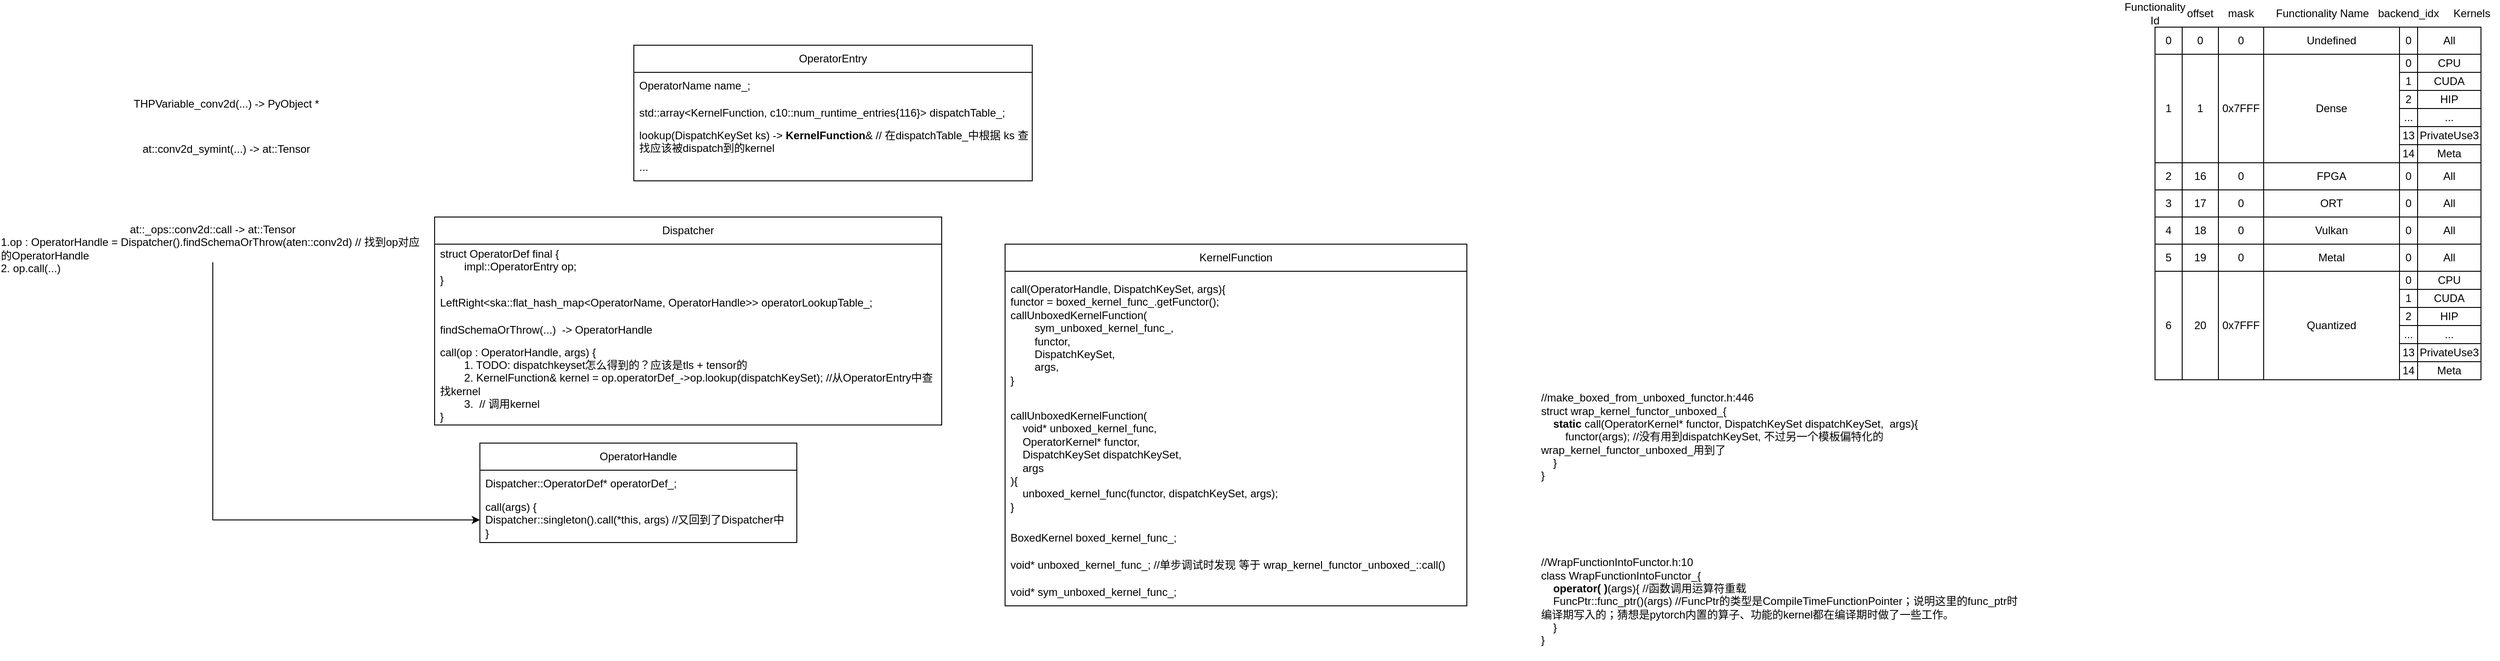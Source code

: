 <mxfile version="21.4.0" type="github">
  <diagram name="第 1 页" id="EEyN7_L1d9EwEOdHLBwh">
    <mxGraphModel dx="1733" dy="438" grid="1" gridSize="10" guides="1" tooltips="1" connect="1" arrows="1" fold="1" page="1" pageScale="1" pageWidth="827" pageHeight="1169" math="0" shadow="0">
      <root>
        <mxCell id="0" />
        <mxCell id="1" parent="0" />
        <mxCell id="1I8nCy4y-NXWld2Ml792-2" value="OperatorEntry" style="swimlane;fontStyle=0;childLayout=stackLayout;horizontal=1;startSize=30;horizontalStack=0;resizeParent=1;resizeParentMax=0;resizeLast=0;collapsible=1;marginBottom=0;whiteSpace=wrap;html=1;noLabel=0;arcSize=15;swimlaneHead=1;swimlaneFillColor=none;" vertex="1" parent="1">
          <mxGeometry x="350" y="170" width="440" height="150" as="geometry" />
        </mxCell>
        <mxCell id="1I8nCy4y-NXWld2Ml792-4" value="OperatorName name_;" style="text;strokeColor=none;fillColor=none;align=left;verticalAlign=middle;spacingLeft=4;spacingRight=4;overflow=hidden;points=[[0,0.5],[1,0.5]];portConstraint=eastwest;rotatable=0;whiteSpace=wrap;html=1;" vertex="1" parent="1I8nCy4y-NXWld2Ml792-2">
          <mxGeometry y="30" width="440" height="30" as="geometry" />
        </mxCell>
        <mxCell id="1I8nCy4y-NXWld2Ml792-3" value="std::array&amp;lt;KernelFunction, c10::num_runtime_entries{116}&amp;gt; dispatchTable_;&amp;nbsp;" style="text;strokeColor=none;fillColor=none;align=left;verticalAlign=middle;spacingLeft=4;spacingRight=4;overflow=hidden;points=[[0,0.5],[1,0.5]];portConstraint=eastwest;rotatable=0;whiteSpace=wrap;html=1;" vertex="1" parent="1I8nCy4y-NXWld2Ml792-2">
          <mxGeometry y="60" width="440" height="30" as="geometry" />
        </mxCell>
        <mxCell id="1I8nCy4y-NXWld2Ml792-5" value="lookup(DispatchKeySet ks) -&amp;gt;&amp;nbsp;&lt;b&gt;KernelFunction&lt;/b&gt;&amp;amp; // 在dispatchTable_中根据 ks 查找应该被dispatch到的kernel&amp;nbsp;" style="text;strokeColor=none;fillColor=none;align=left;verticalAlign=middle;spacingLeft=4;spacingRight=4;overflow=hidden;points=[[0,0.5],[1,0.5]];portConstraint=eastwest;rotatable=0;whiteSpace=wrap;html=1;" vertex="1" parent="1I8nCy4y-NXWld2Ml792-2">
          <mxGeometry y="90" width="440" height="30" as="geometry" />
        </mxCell>
        <mxCell id="1I8nCy4y-NXWld2Ml792-9" value="..." style="text;strokeColor=none;fillColor=none;align=left;verticalAlign=middle;spacingLeft=4;spacingRight=4;overflow=hidden;points=[[0,0.5],[1,0.5]];portConstraint=eastwest;rotatable=0;whiteSpace=wrap;html=1;" vertex="1" parent="1I8nCy4y-NXWld2Ml792-2">
          <mxGeometry y="120" width="440" height="30" as="geometry" />
        </mxCell>
        <mxCell id="1I8nCy4y-NXWld2Ml792-10" value="Dispatcher" style="swimlane;fontStyle=0;childLayout=stackLayout;horizontal=1;startSize=30;horizontalStack=0;resizeParent=1;resizeParentMax=0;resizeLast=0;collapsible=1;marginBottom=0;whiteSpace=wrap;html=1;noLabel=0;arcSize=15;swimlaneHead=1;swimlaneFillColor=none;" vertex="1" parent="1">
          <mxGeometry x="130" y="360" width="560" height="230" as="geometry" />
        </mxCell>
        <mxCell id="1I8nCy4y-NXWld2Ml792-11" value="struct OperatorDef final {&lt;br&gt;&#x9;&lt;span style=&quot;&quot;&gt;&lt;span style=&quot;white-space: pre;&quot;&gt;&#x9;&lt;/span&gt;impl::OperatorEntry op;&lt;/span&gt;&lt;br&gt;}&amp;nbsp;" style="text;strokeColor=none;fillColor=none;align=left;verticalAlign=middle;spacingLeft=4;spacingRight=4;overflow=hidden;points=[[0,0.5],[1,0.5]];portConstraint=eastwest;rotatable=0;whiteSpace=wrap;html=1;" vertex="1" parent="1I8nCy4y-NXWld2Ml792-10">
          <mxGeometry y="30" width="560" height="50" as="geometry" />
        </mxCell>
        <mxCell id="1I8nCy4y-NXWld2Ml792-13" value="LeftRight&amp;lt;ska::flat_hash_map&amp;lt;OperatorName, OperatorHandle&amp;gt;&amp;gt; operatorLookupTable_;&amp;nbsp;" style="text;strokeColor=none;fillColor=none;align=left;verticalAlign=middle;spacingLeft=4;spacingRight=4;overflow=hidden;points=[[0,0.5],[1,0.5]];portConstraint=eastwest;rotatable=0;whiteSpace=wrap;html=1;" vertex="1" parent="1I8nCy4y-NXWld2Ml792-10">
          <mxGeometry y="80" width="560" height="30" as="geometry" />
        </mxCell>
        <mxCell id="1I8nCy4y-NXWld2Ml792-14" value="findSchemaOrThrow(...)&amp;nbsp; -&amp;gt;&amp;nbsp;OperatorHandle" style="text;strokeColor=none;fillColor=none;align=left;verticalAlign=middle;spacingLeft=4;spacingRight=4;overflow=hidden;points=[[0,0.5],[1,0.5]];portConstraint=eastwest;rotatable=0;whiteSpace=wrap;html=1;" vertex="1" parent="1I8nCy4y-NXWld2Ml792-10">
          <mxGeometry y="110" width="560" height="30" as="geometry" />
        </mxCell>
        <mxCell id="1I8nCy4y-NXWld2Ml792-30" value="call(op : OperatorHandle, args) {&lt;br&gt;&lt;span style=&quot;white-space: pre;&quot;&gt;&#x9;&lt;/span&gt;1. TODO: dispatchkeyset怎么得到的？应该是tls + tensor的&lt;br&gt;&lt;span style=&quot;white-space: pre;&quot;&gt;&#x9;&lt;/span&gt;2. KernelFunction&amp;amp; kernel = op.operatorDef_-&amp;gt;op.lookup(dispatchKeySet); //从OperatorEntry中查找kernel&lt;br&gt;&lt;span style=&quot;white-space: pre;&quot;&gt;&#x9;&lt;/span&gt;3.&amp;nbsp; // 调用kernel&lt;br&gt;}" style="text;strokeColor=none;fillColor=none;align=left;verticalAlign=middle;spacingLeft=4;spacingRight=4;overflow=hidden;points=[[0,0.5],[1,0.5]];portConstraint=eastwest;rotatable=0;whiteSpace=wrap;html=1;" vertex="1" parent="1I8nCy4y-NXWld2Ml792-10">
          <mxGeometry y="140" width="560" height="90" as="geometry" />
        </mxCell>
        <mxCell id="1I8nCy4y-NXWld2Ml792-16" value="OperatorHandle" style="swimlane;fontStyle=0;childLayout=stackLayout;horizontal=1;startSize=30;horizontalStack=0;resizeParent=1;resizeParentMax=0;resizeLast=0;collapsible=1;marginBottom=0;whiteSpace=wrap;html=1;noLabel=0;arcSize=15;swimlaneHead=1;swimlaneFillColor=none;" vertex="1" parent="1">
          <mxGeometry x="180" y="610" width="350" height="110" as="geometry" />
        </mxCell>
        <mxCell id="1I8nCy4y-NXWld2Ml792-17" value="Dispatcher::OperatorDef* operatorDef_;" style="text;strokeColor=none;fillColor=none;align=left;verticalAlign=middle;spacingLeft=4;spacingRight=4;overflow=hidden;points=[[0,0.5],[1,0.5]];portConstraint=eastwest;rotatable=0;whiteSpace=wrap;html=1;" vertex="1" parent="1I8nCy4y-NXWld2Ml792-16">
          <mxGeometry y="30" width="350" height="30" as="geometry" />
        </mxCell>
        <mxCell id="1I8nCy4y-NXWld2Ml792-33" value="call(args) {&lt;br&gt;Dispatcher::singleton().call(*this, args) //又回到了Dispatcher中&lt;br&gt;}" style="text;strokeColor=none;fillColor=none;align=left;verticalAlign=middle;spacingLeft=4;spacingRight=4;overflow=hidden;points=[[0,0.5],[1,0.5]];portConstraint=eastwest;rotatable=0;whiteSpace=wrap;html=1;" vertex="1" parent="1I8nCy4y-NXWld2Ml792-16">
          <mxGeometry y="60" width="350" height="50" as="geometry" />
        </mxCell>
        <mxCell id="1I8nCy4y-NXWld2Ml792-26" value="THPVariable_conv2d(...) -&amp;gt; PyObject *" style="text;html=1;strokeColor=none;fillColor=none;align=center;verticalAlign=middle;whiteSpace=wrap;rounded=0;" vertex="1" parent="1">
          <mxGeometry x="-220" y="220" width="240" height="30" as="geometry" />
        </mxCell>
        <mxCell id="1I8nCy4y-NXWld2Ml792-27" value="at::conv2d_symint(...) -&amp;gt; at::Tensor" style="text;html=1;strokeColor=none;fillColor=none;align=center;verticalAlign=middle;whiteSpace=wrap;rounded=0;" vertex="1" parent="1">
          <mxGeometry x="-220" y="270" width="240" height="30" as="geometry" />
        </mxCell>
        <mxCell id="1I8nCy4y-NXWld2Ml792-34" style="edgeStyle=orthogonalEdgeStyle;rounded=0;orthogonalLoop=1;jettySize=auto;html=1;" edge="1" parent="1" source="1I8nCy4y-NXWld2Ml792-29" target="1I8nCy4y-NXWld2Ml792-33">
          <mxGeometry relative="1" as="geometry" />
        </mxCell>
        <mxCell id="1I8nCy4y-NXWld2Ml792-29" value="at::_ops::conv2d::call -&amp;gt; at::Tensor&lt;br&gt;&lt;div style=&quot;text-align: left;&quot;&gt;&lt;span style=&quot;background-color: initial;&quot;&gt;1.op : OperatorHandle = Dispatcher().&lt;/span&gt;findSchemaOrThrow(aten::conv2d) // 找到op对应的OperatorHandle&lt;/div&gt;&lt;div style=&quot;text-align: left;&quot;&gt;2. op.call(...)&amp;nbsp;&lt;/div&gt;" style="text;html=1;strokeColor=none;fillColor=none;align=center;verticalAlign=middle;whiteSpace=wrap;rounded=0;" vertex="1" parent="1">
          <mxGeometry x="-350" y="380" width="470" height="30" as="geometry" />
        </mxCell>
        <mxCell id="1I8nCy4y-NXWld2Ml792-35" value="KernelFunction" style="swimlane;fontStyle=0;childLayout=stackLayout;horizontal=1;startSize=30;horizontalStack=0;resizeParent=1;resizeParentMax=0;resizeLast=0;collapsible=1;marginBottom=0;whiteSpace=wrap;html=1;" vertex="1" parent="1">
          <mxGeometry x="760" y="390" width="510" height="400" as="geometry" />
        </mxCell>
        <mxCell id="1I8nCy4y-NXWld2Ml792-36" value="call(OperatorHandle, DispatchKeySet, args){&lt;br&gt;functor = boxed_kernel_func_.getFunctor();&lt;br&gt;callUnboxedKernelFunction(&lt;span style=&quot;white-space: pre;&quot;&gt;&lt;br&gt;&lt;/span&gt;&lt;span style=&quot;white-space: pre;&quot;&gt;&#x9;&lt;/span&gt;sym_unboxed_kernel_func_,&lt;br&gt;&lt;span style=&quot;background-color: initial;&quot;&gt;&lt;span style=&quot;white-space: pre;&quot;&gt;&#x9;&lt;/span&gt;functor,&lt;br&gt;&lt;span style=&quot;white-space: pre;&quot;&gt;&#x9;&lt;/span&gt;DispatchKeySet,&lt;br&gt;&lt;span style=&quot;white-space: pre;&quot;&gt;&#x9;&lt;/span&gt;args,&lt;br&gt;}&lt;br&gt;&lt;/span&gt;" style="text;strokeColor=none;fillColor=none;align=left;verticalAlign=middle;spacingLeft=4;spacingRight=4;overflow=hidden;points=[[0,0.5],[1,0.5]];portConstraint=eastwest;rotatable=0;whiteSpace=wrap;html=1;" vertex="1" parent="1I8nCy4y-NXWld2Ml792-35">
          <mxGeometry y="30" width="510" height="140" as="geometry" />
        </mxCell>
        <mxCell id="1I8nCy4y-NXWld2Ml792-41" value="callUnboxedKernelFunction(&lt;br&gt;&lt;span style=&quot;&quot;&gt;&lt;span style=&quot;&quot;&gt;&amp;nbsp;&amp;nbsp;&amp;nbsp;&amp;nbsp;&lt;/span&gt;&lt;/span&gt;void* unboxed_kernel_func,&lt;br&gt;&lt;span style=&quot;&quot;&gt;&lt;span style=&quot;&quot;&gt;&amp;nbsp;&amp;nbsp;&amp;nbsp;&amp;nbsp;&lt;/span&gt;&lt;/span&gt;OperatorKernel* functor,&lt;br&gt;&lt;span style=&quot;&quot;&gt;&lt;span style=&quot;&quot;&gt;&amp;nbsp;&amp;nbsp;&amp;nbsp;&amp;nbsp;&lt;/span&gt;&lt;/span&gt;DispatchKeySet dispatchKeySet,&lt;br&gt;&lt;span style=&quot;&quot;&gt;&lt;span style=&quot;&quot;&gt;&amp;nbsp;&amp;nbsp;&amp;nbsp;&amp;nbsp;&lt;/span&gt;&lt;/span&gt;args&lt;br&gt;){&lt;br&gt;&lt;span style=&quot;&quot;&gt;&lt;span style=&quot;&quot;&gt;&amp;nbsp;&amp;nbsp;&amp;nbsp;&amp;nbsp;&lt;/span&gt;&lt;/span&gt;unboxed_kernel_func(functor, dispatchKeySet, args);&lt;br&gt;}" style="text;strokeColor=none;fillColor=none;align=left;verticalAlign=middle;spacingLeft=4;spacingRight=4;overflow=hidden;points=[[0,0.5],[1,0.5]];portConstraint=eastwest;rotatable=0;whiteSpace=wrap;html=1;" vertex="1" parent="1I8nCy4y-NXWld2Ml792-35">
          <mxGeometry y="170" width="510" height="140" as="geometry" />
        </mxCell>
        <mxCell id="1I8nCy4y-NXWld2Ml792-39" value="BoxedKernel boxed_kernel_func_;" style="text;strokeColor=none;fillColor=none;align=left;verticalAlign=middle;spacingLeft=4;spacingRight=4;overflow=hidden;points=[[0,0.5],[1,0.5]];portConstraint=eastwest;rotatable=0;whiteSpace=wrap;html=1;" vertex="1" parent="1I8nCy4y-NXWld2Ml792-35">
          <mxGeometry y="310" width="510" height="30" as="geometry" />
        </mxCell>
        <mxCell id="1I8nCy4y-NXWld2Ml792-37" value="void* unboxed_kernel_func_; //单步调试时发现 等于&amp;nbsp;wrap_kernel_functor_unboxed_::call()" style="text;strokeColor=none;fillColor=none;align=left;verticalAlign=middle;spacingLeft=4;spacingRight=4;overflow=hidden;points=[[0,0.5],[1,0.5]];portConstraint=eastwest;rotatable=0;whiteSpace=wrap;html=1;" vertex="1" parent="1I8nCy4y-NXWld2Ml792-35">
          <mxGeometry y="340" width="510" height="30" as="geometry" />
        </mxCell>
        <mxCell id="1I8nCy4y-NXWld2Ml792-38" value="void* sym_unboxed_kernel_func_;" style="text;strokeColor=none;fillColor=none;align=left;verticalAlign=middle;spacingLeft=4;spacingRight=4;overflow=hidden;points=[[0,0.5],[1,0.5]];portConstraint=eastwest;rotatable=0;whiteSpace=wrap;html=1;" vertex="1" parent="1I8nCy4y-NXWld2Ml792-35">
          <mxGeometry y="370" width="510" height="30" as="geometry" />
        </mxCell>
        <mxCell id="1I8nCy4y-NXWld2Ml792-42" value="//make_boxed_from_unboxed_functor.h:446&lt;br&gt;struct wrap_kernel_functor_unboxed_{&lt;br&gt;&lt;div style=&quot;&quot;&gt;&lt;b&gt;&lt;span style=&quot;&quot;&gt;&lt;span style=&quot;white-space: pre;&quot;&gt;&amp;nbsp;&amp;nbsp;&amp;nbsp;&amp;nbsp;&lt;/span&gt;&lt;/span&gt;static&lt;/b&gt; call(OperatorKernel* functor, DispatchKeySet dispatchKeySet,&amp;nbsp; args){&lt;/div&gt;&lt;div style=&quot;&quot;&gt;&lt;span style=&quot;&quot;&gt;&lt;span style=&quot;white-space: pre;&quot;&gt;&amp;nbsp;&amp;nbsp;&amp;nbsp;&amp;nbsp;&lt;/span&gt;&lt;/span&gt;&lt;span style=&quot;&quot;&gt;&lt;span style=&quot;white-space: pre;&quot;&gt;&amp;nbsp;&amp;nbsp;&amp;nbsp;&amp;nbsp;&lt;/span&gt;&lt;/span&gt;functor(args); //没有用到dispatchKeySet, 不过另一个模板偏特化的&lt;/div&gt;wrap_kernel_functor_unboxed_用到了&lt;div style=&quot;&quot;&gt;&lt;span style=&quot;&quot;&gt;&lt;span style=&quot;white-space: pre;&quot;&gt;&amp;nbsp;&amp;nbsp;&amp;nbsp;&amp;nbsp;&lt;/span&gt;&lt;/span&gt;}&lt;br&gt;&lt;/div&gt;}" style="text;html=1;strokeColor=none;fillColor=none;align=left;verticalAlign=middle;whiteSpace=wrap;rounded=0;" vertex="1" parent="1">
          <mxGeometry x="1350" y="530" width="530" height="145" as="geometry" />
        </mxCell>
        <mxCell id="1I8nCy4y-NXWld2Ml792-44" value="//WrapFunctionIntoFunctor.h:10&lt;br&gt;class WrapFunctionIntoFunctor_{&lt;br&gt;&lt;b&gt;&lt;span style=&quot;&quot;&gt;&lt;span style=&quot;&quot;&gt;&amp;nbsp;&amp;nbsp;&amp;nbsp;&amp;nbsp;&lt;/span&gt;&lt;/span&gt;operator( )&lt;/b&gt;(args){ //函数调用运算符重载&lt;br&gt;&lt;span style=&quot;background-color: initial;&quot;&gt;&lt;span style=&quot;&quot;&gt;&lt;span style=&quot;white-space: pre;&quot;&gt;&amp;nbsp;&amp;nbsp;&amp;nbsp;&amp;nbsp;&lt;/span&gt;&lt;/span&gt;FuncPtr::func_ptr()(args) //FuncPtr的类型是CompileTimeFunctionPointer；说明这里的func_ptr时编译期写入的；猜想是pytorch内置的算子、功能的kernel都在编译期时做了一些工作。&lt;br&gt;&lt;/span&gt;&lt;div style=&quot;&quot;&gt;&lt;span style=&quot;&quot;&gt;&lt;span style=&quot;&quot;&gt;&amp;nbsp;&amp;nbsp;&amp;nbsp;&lt;span style=&quot;&quot;&gt;&lt;span style=&quot;&quot;&gt;&amp;nbsp;&lt;/span&gt;&lt;/span&gt;&lt;/span&gt;&lt;/span&gt;}&lt;br&gt;&lt;/div&gt;}" style="text;html=1;strokeColor=none;fillColor=none;align=left;verticalAlign=middle;whiteSpace=wrap;rounded=0;" vertex="1" parent="1">
          <mxGeometry x="1350" y="720" width="530" height="130" as="geometry" />
        </mxCell>
        <mxCell id="1I8nCy4y-NXWld2Ml792-234" value="0" style="rounded=0;whiteSpace=wrap;html=1;" vertex="1" parent="1">
          <mxGeometry x="2030" y="150" width="30" height="30" as="geometry" />
        </mxCell>
        <mxCell id="1I8nCy4y-NXWld2Ml792-235" value="Undefined" style="rounded=0;whiteSpace=wrap;html=1;" vertex="1" parent="1">
          <mxGeometry x="2150" y="150" width="150" height="30" as="geometry" />
        </mxCell>
        <mxCell id="1I8nCy4y-NXWld2Ml792-236" value="0" style="rounded=0;whiteSpace=wrap;html=1;" vertex="1" parent="1">
          <mxGeometry x="2060" y="150" width="40" height="30" as="geometry" />
        </mxCell>
        <mxCell id="1I8nCy4y-NXWld2Ml792-237" value="0" style="rounded=0;whiteSpace=wrap;html=1;" vertex="1" parent="1">
          <mxGeometry x="2100" y="150" width="50" height="30" as="geometry" />
        </mxCell>
        <mxCell id="1I8nCy4y-NXWld2Ml792-264" value="All" style="rounded=0;whiteSpace=wrap;html=1;" vertex="1" parent="1">
          <mxGeometry x="2320" y="150" width="70" height="30" as="geometry" />
        </mxCell>
        <mxCell id="1I8nCy4y-NXWld2Ml792-266" value="Functionality Id" style="text;html=1;strokeColor=none;fillColor=none;align=center;verticalAlign=middle;whiteSpace=wrap;rounded=0;" vertex="1" parent="1">
          <mxGeometry x="2000" y="120" width="60" height="30" as="geometry" />
        </mxCell>
        <mxCell id="1I8nCy4y-NXWld2Ml792-267" value="offset" style="text;html=1;strokeColor=none;fillColor=none;align=center;verticalAlign=middle;whiteSpace=wrap;rounded=0;" vertex="1" parent="1">
          <mxGeometry x="2050" y="120" width="60" height="30" as="geometry" />
        </mxCell>
        <mxCell id="1I8nCy4y-NXWld2Ml792-268" value="mask" style="text;html=1;strokeColor=none;fillColor=none;align=center;verticalAlign=middle;whiteSpace=wrap;rounded=0;" vertex="1" parent="1">
          <mxGeometry x="2095" y="120" width="60" height="30" as="geometry" />
        </mxCell>
        <mxCell id="1I8nCy4y-NXWld2Ml792-269" value="Functionality Name" style="text;html=1;strokeColor=none;fillColor=none;align=center;verticalAlign=middle;whiteSpace=wrap;rounded=0;" vertex="1" parent="1">
          <mxGeometry x="2160" y="120" width="110" height="30" as="geometry" />
        </mxCell>
        <mxCell id="1I8nCy4y-NXWld2Ml792-270" value="Kernels" style="text;html=1;strokeColor=none;fillColor=none;align=center;verticalAlign=middle;whiteSpace=wrap;rounded=0;" vertex="1" parent="1">
          <mxGeometry x="2350" y="120" width="60" height="30" as="geometry" />
        </mxCell>
        <mxCell id="1I8nCy4y-NXWld2Ml792-271" value="2" style="rounded=0;whiteSpace=wrap;html=1;" vertex="1" parent="1">
          <mxGeometry x="2030" y="300" width="30" height="30" as="geometry" />
        </mxCell>
        <mxCell id="1I8nCy4y-NXWld2Ml792-272" value="FPGA" style="rounded=0;whiteSpace=wrap;html=1;" vertex="1" parent="1">
          <mxGeometry x="2150" y="300" width="150" height="30" as="geometry" />
        </mxCell>
        <mxCell id="1I8nCy4y-NXWld2Ml792-273" value="16" style="rounded=0;whiteSpace=wrap;html=1;" vertex="1" parent="1">
          <mxGeometry x="2060" y="300" width="40" height="30" as="geometry" />
        </mxCell>
        <mxCell id="1I8nCy4y-NXWld2Ml792-274" value="0" style="rounded=0;whiteSpace=wrap;html=1;" vertex="1" parent="1">
          <mxGeometry x="2100" y="300" width="50" height="30" as="geometry" />
        </mxCell>
        <mxCell id="1I8nCy4y-NXWld2Ml792-278" value="3" style="rounded=0;whiteSpace=wrap;html=1;" vertex="1" parent="1">
          <mxGeometry x="2030" y="330" width="30" height="30" as="geometry" />
        </mxCell>
        <mxCell id="1I8nCy4y-NXWld2Ml792-279" value="ORT" style="rounded=0;whiteSpace=wrap;html=1;" vertex="1" parent="1">
          <mxGeometry x="2150" y="330" width="150" height="30" as="geometry" />
        </mxCell>
        <mxCell id="1I8nCy4y-NXWld2Ml792-280" value="17" style="rounded=0;whiteSpace=wrap;html=1;" vertex="1" parent="1">
          <mxGeometry x="2060" y="330" width="40" height="30" as="geometry" />
        </mxCell>
        <mxCell id="1I8nCy4y-NXWld2Ml792-281" value="0" style="rounded=0;whiteSpace=wrap;html=1;" vertex="1" parent="1">
          <mxGeometry x="2100" y="330" width="50" height="30" as="geometry" />
        </mxCell>
        <mxCell id="1I8nCy4y-NXWld2Ml792-283" value="0" style="rounded=0;whiteSpace=wrap;html=1;" vertex="1" parent="1">
          <mxGeometry x="2300" y="150" width="20" height="30" as="geometry" />
        </mxCell>
        <mxCell id="1I8nCy4y-NXWld2Ml792-284" value="backend_idx" style="text;html=1;strokeColor=none;fillColor=none;align=center;verticalAlign=middle;whiteSpace=wrap;rounded=0;" vertex="1" parent="1">
          <mxGeometry x="2280" y="120" width="60" height="30" as="geometry" />
        </mxCell>
        <mxCell id="1I8nCy4y-NXWld2Ml792-285" value="All" style="rounded=0;whiteSpace=wrap;html=1;" vertex="1" parent="1">
          <mxGeometry x="2320" y="300" width="70" height="30" as="geometry" />
        </mxCell>
        <mxCell id="1I8nCy4y-NXWld2Ml792-286" value="0" style="rounded=0;whiteSpace=wrap;html=1;" vertex="1" parent="1">
          <mxGeometry x="2300" y="300" width="20" height="30" as="geometry" />
        </mxCell>
        <mxCell id="1I8nCy4y-NXWld2Ml792-287" value="All" style="rounded=0;whiteSpace=wrap;html=1;" vertex="1" parent="1">
          <mxGeometry x="2320" y="330" width="70" height="30" as="geometry" />
        </mxCell>
        <mxCell id="1I8nCy4y-NXWld2Ml792-288" value="0" style="rounded=0;whiteSpace=wrap;html=1;" vertex="1" parent="1">
          <mxGeometry x="2300" y="330" width="20" height="30" as="geometry" />
        </mxCell>
        <mxCell id="1I8nCy4y-NXWld2Ml792-289" value="4" style="rounded=0;whiteSpace=wrap;html=1;" vertex="1" parent="1">
          <mxGeometry x="2030" y="360" width="30" height="30" as="geometry" />
        </mxCell>
        <mxCell id="1I8nCy4y-NXWld2Ml792-290" value="Vulkan" style="rounded=0;whiteSpace=wrap;html=1;" vertex="1" parent="1">
          <mxGeometry x="2150" y="360" width="150" height="30" as="geometry" />
        </mxCell>
        <mxCell id="1I8nCy4y-NXWld2Ml792-291" value="18" style="rounded=0;whiteSpace=wrap;html=1;" vertex="1" parent="1">
          <mxGeometry x="2060" y="360" width="40" height="30" as="geometry" />
        </mxCell>
        <mxCell id="1I8nCy4y-NXWld2Ml792-292" value="0" style="rounded=0;whiteSpace=wrap;html=1;" vertex="1" parent="1">
          <mxGeometry x="2100" y="360" width="50" height="30" as="geometry" />
        </mxCell>
        <mxCell id="1I8nCy4y-NXWld2Ml792-293" value="All" style="rounded=0;whiteSpace=wrap;html=1;" vertex="1" parent="1">
          <mxGeometry x="2320" y="360" width="70" height="30" as="geometry" />
        </mxCell>
        <mxCell id="1I8nCy4y-NXWld2Ml792-294" value="0" style="rounded=0;whiteSpace=wrap;html=1;" vertex="1" parent="1">
          <mxGeometry x="2300" y="360" width="20" height="30" as="geometry" />
        </mxCell>
        <mxCell id="1I8nCy4y-NXWld2Ml792-295" value="5" style="rounded=0;whiteSpace=wrap;html=1;" vertex="1" parent="1">
          <mxGeometry x="2030" y="390" width="30" height="30" as="geometry" />
        </mxCell>
        <mxCell id="1I8nCy4y-NXWld2Ml792-296" value="Metal" style="rounded=0;whiteSpace=wrap;html=1;" vertex="1" parent="1">
          <mxGeometry x="2150" y="390" width="150" height="30" as="geometry" />
        </mxCell>
        <mxCell id="1I8nCy4y-NXWld2Ml792-297" value="19" style="rounded=0;whiteSpace=wrap;html=1;" vertex="1" parent="1">
          <mxGeometry x="2060" y="390" width="40" height="30" as="geometry" />
        </mxCell>
        <mxCell id="1I8nCy4y-NXWld2Ml792-298" value="0" style="rounded=0;whiteSpace=wrap;html=1;" vertex="1" parent="1">
          <mxGeometry x="2100" y="390" width="50" height="30" as="geometry" />
        </mxCell>
        <mxCell id="1I8nCy4y-NXWld2Ml792-299" value="All" style="rounded=0;whiteSpace=wrap;html=1;" vertex="1" parent="1">
          <mxGeometry x="2320" y="390" width="70" height="30" as="geometry" />
        </mxCell>
        <mxCell id="1I8nCy4y-NXWld2Ml792-300" value="0" style="rounded=0;whiteSpace=wrap;html=1;" vertex="1" parent="1">
          <mxGeometry x="2300" y="390" width="20" height="30" as="geometry" />
        </mxCell>
        <mxCell id="1I8nCy4y-NXWld2Ml792-307" value="" style="group" vertex="1" connectable="0" parent="1">
          <mxGeometry x="2030" y="180" width="360" height="120" as="geometry" />
        </mxCell>
        <mxCell id="1I8nCy4y-NXWld2Ml792-238" value="1" style="rounded=0;whiteSpace=wrap;html=1;" vertex="1" parent="1I8nCy4y-NXWld2Ml792-307">
          <mxGeometry width="30" height="120" as="geometry" />
        </mxCell>
        <mxCell id="1I8nCy4y-NXWld2Ml792-239" value="Dense" style="rounded=0;whiteSpace=wrap;html=1;" vertex="1" parent="1I8nCy4y-NXWld2Ml792-307">
          <mxGeometry x="120" width="150" height="120" as="geometry" />
        </mxCell>
        <mxCell id="1I8nCy4y-NXWld2Ml792-240" value="1" style="rounded=0;whiteSpace=wrap;html=1;" vertex="1" parent="1I8nCy4y-NXWld2Ml792-307">
          <mxGeometry x="30" width="40" height="120" as="geometry" />
        </mxCell>
        <mxCell id="1I8nCy4y-NXWld2Ml792-241" value="0x7FFF" style="rounded=0;whiteSpace=wrap;html=1;" vertex="1" parent="1I8nCy4y-NXWld2Ml792-307">
          <mxGeometry x="70" width="50" height="120" as="geometry" />
        </mxCell>
        <mxCell id="1I8nCy4y-NXWld2Ml792-243" value="0" style="rounded=0;whiteSpace=wrap;html=1;" vertex="1" parent="1I8nCy4y-NXWld2Ml792-307">
          <mxGeometry x="270" width="20" height="20" as="geometry" />
        </mxCell>
        <mxCell id="1I8nCy4y-NXWld2Ml792-244" value="CPU" style="rounded=0;whiteSpace=wrap;html=1;" vertex="1" parent="1I8nCy4y-NXWld2Ml792-307">
          <mxGeometry x="290" width="70" height="20" as="geometry" />
        </mxCell>
        <mxCell id="1I8nCy4y-NXWld2Ml792-245" value="CUDA" style="rounded=0;whiteSpace=wrap;html=1;" vertex="1" parent="1I8nCy4y-NXWld2Ml792-307">
          <mxGeometry x="290" y="20" width="70" height="20" as="geometry" />
        </mxCell>
        <mxCell id="1I8nCy4y-NXWld2Ml792-246" value="HIP" style="rounded=0;whiteSpace=wrap;html=1;" vertex="1" parent="1I8nCy4y-NXWld2Ml792-307">
          <mxGeometry x="290" y="40" width="70" height="20" as="geometry" />
        </mxCell>
        <mxCell id="1I8nCy4y-NXWld2Ml792-247" value="..." style="rounded=0;whiteSpace=wrap;html=1;" vertex="1" parent="1I8nCy4y-NXWld2Ml792-307">
          <mxGeometry x="290" y="60" width="70" height="20" as="geometry" />
        </mxCell>
        <mxCell id="1I8nCy4y-NXWld2Ml792-248" value="PrivateUse3" style="rounded=0;whiteSpace=wrap;html=1;" vertex="1" parent="1I8nCy4y-NXWld2Ml792-307">
          <mxGeometry x="290" y="80" width="70" height="20" as="geometry" />
        </mxCell>
        <mxCell id="1I8nCy4y-NXWld2Ml792-249" value="Meta" style="rounded=0;whiteSpace=wrap;html=1;" vertex="1" parent="1I8nCy4y-NXWld2Ml792-307">
          <mxGeometry x="290" y="100" width="70" height="20" as="geometry" />
        </mxCell>
        <mxCell id="1I8nCy4y-NXWld2Ml792-252" value="1" style="rounded=0;whiteSpace=wrap;html=1;" vertex="1" parent="1I8nCy4y-NXWld2Ml792-307">
          <mxGeometry x="270" y="20" width="20" height="20" as="geometry" />
        </mxCell>
        <mxCell id="1I8nCy4y-NXWld2Ml792-254" value="2" style="rounded=0;whiteSpace=wrap;html=1;" vertex="1" parent="1I8nCy4y-NXWld2Ml792-307">
          <mxGeometry x="270" y="40" width="20" height="20" as="geometry" />
        </mxCell>
        <mxCell id="1I8nCy4y-NXWld2Ml792-256" value="..." style="rounded=0;whiteSpace=wrap;html=1;" vertex="1" parent="1I8nCy4y-NXWld2Ml792-307">
          <mxGeometry x="270" y="60" width="20" height="20" as="geometry" />
        </mxCell>
        <mxCell id="1I8nCy4y-NXWld2Ml792-257" value="13" style="rounded=0;whiteSpace=wrap;html=1;" vertex="1" parent="1I8nCy4y-NXWld2Ml792-307">
          <mxGeometry x="270" y="80" width="20" height="20" as="geometry" />
        </mxCell>
        <mxCell id="1I8nCy4y-NXWld2Ml792-258" value="14" style="rounded=0;whiteSpace=wrap;html=1;" vertex="1" parent="1I8nCy4y-NXWld2Ml792-307">
          <mxGeometry x="270" y="100" width="20" height="20" as="geometry" />
        </mxCell>
        <mxCell id="1I8nCy4y-NXWld2Ml792-309" value="" style="group" vertex="1" connectable="0" parent="1">
          <mxGeometry x="2030" y="420" width="360" height="120" as="geometry" />
        </mxCell>
        <mxCell id="1I8nCy4y-NXWld2Ml792-310" value="6" style="rounded=0;whiteSpace=wrap;html=1;" vertex="1" parent="1I8nCy4y-NXWld2Ml792-309">
          <mxGeometry width="30" height="120" as="geometry" />
        </mxCell>
        <mxCell id="1I8nCy4y-NXWld2Ml792-311" value="Quantized" style="rounded=0;whiteSpace=wrap;html=1;" vertex="1" parent="1I8nCy4y-NXWld2Ml792-309">
          <mxGeometry x="120" width="150" height="120" as="geometry" />
        </mxCell>
        <mxCell id="1I8nCy4y-NXWld2Ml792-312" value="20" style="rounded=0;whiteSpace=wrap;html=1;" vertex="1" parent="1I8nCy4y-NXWld2Ml792-309">
          <mxGeometry x="30" width="40" height="120" as="geometry" />
        </mxCell>
        <mxCell id="1I8nCy4y-NXWld2Ml792-313" value="0x7FFF" style="rounded=0;whiteSpace=wrap;html=1;" vertex="1" parent="1I8nCy4y-NXWld2Ml792-309">
          <mxGeometry x="70" width="50" height="120" as="geometry" />
        </mxCell>
        <mxCell id="1I8nCy4y-NXWld2Ml792-314" value="0" style="rounded=0;whiteSpace=wrap;html=1;" vertex="1" parent="1I8nCy4y-NXWld2Ml792-309">
          <mxGeometry x="270" width="20" height="20" as="geometry" />
        </mxCell>
        <mxCell id="1I8nCy4y-NXWld2Ml792-315" value="CPU" style="rounded=0;whiteSpace=wrap;html=1;" vertex="1" parent="1I8nCy4y-NXWld2Ml792-309">
          <mxGeometry x="290" width="70" height="20" as="geometry" />
        </mxCell>
        <mxCell id="1I8nCy4y-NXWld2Ml792-316" value="CUDA" style="rounded=0;whiteSpace=wrap;html=1;" vertex="1" parent="1I8nCy4y-NXWld2Ml792-309">
          <mxGeometry x="290" y="20" width="70" height="20" as="geometry" />
        </mxCell>
        <mxCell id="1I8nCy4y-NXWld2Ml792-317" value="HIP" style="rounded=0;whiteSpace=wrap;html=1;" vertex="1" parent="1I8nCy4y-NXWld2Ml792-309">
          <mxGeometry x="290" y="40" width="70" height="20" as="geometry" />
        </mxCell>
        <mxCell id="1I8nCy4y-NXWld2Ml792-318" value="..." style="rounded=0;whiteSpace=wrap;html=1;" vertex="1" parent="1I8nCy4y-NXWld2Ml792-309">
          <mxGeometry x="290" y="60" width="70" height="20" as="geometry" />
        </mxCell>
        <mxCell id="1I8nCy4y-NXWld2Ml792-319" value="PrivateUse3" style="rounded=0;whiteSpace=wrap;html=1;" vertex="1" parent="1I8nCy4y-NXWld2Ml792-309">
          <mxGeometry x="290" y="80" width="70" height="20" as="geometry" />
        </mxCell>
        <mxCell id="1I8nCy4y-NXWld2Ml792-320" value="Meta" style="rounded=0;whiteSpace=wrap;html=1;" vertex="1" parent="1I8nCy4y-NXWld2Ml792-309">
          <mxGeometry x="290" y="100" width="70" height="20" as="geometry" />
        </mxCell>
        <mxCell id="1I8nCy4y-NXWld2Ml792-321" value="1" style="rounded=0;whiteSpace=wrap;html=1;" vertex="1" parent="1I8nCy4y-NXWld2Ml792-309">
          <mxGeometry x="270" y="20" width="20" height="20" as="geometry" />
        </mxCell>
        <mxCell id="1I8nCy4y-NXWld2Ml792-322" value="2" style="rounded=0;whiteSpace=wrap;html=1;" vertex="1" parent="1I8nCy4y-NXWld2Ml792-309">
          <mxGeometry x="270" y="40" width="20" height="20" as="geometry" />
        </mxCell>
        <mxCell id="1I8nCy4y-NXWld2Ml792-323" value="..." style="rounded=0;whiteSpace=wrap;html=1;" vertex="1" parent="1I8nCy4y-NXWld2Ml792-309">
          <mxGeometry x="270" y="60" width="20" height="20" as="geometry" />
        </mxCell>
        <mxCell id="1I8nCy4y-NXWld2Ml792-324" value="13" style="rounded=0;whiteSpace=wrap;html=1;" vertex="1" parent="1I8nCy4y-NXWld2Ml792-309">
          <mxGeometry x="270" y="80" width="20" height="20" as="geometry" />
        </mxCell>
        <mxCell id="1I8nCy4y-NXWld2Ml792-325" value="14" style="rounded=0;whiteSpace=wrap;html=1;" vertex="1" parent="1I8nCy4y-NXWld2Ml792-309">
          <mxGeometry x="270" y="100" width="20" height="20" as="geometry" />
        </mxCell>
      </root>
    </mxGraphModel>
  </diagram>
</mxfile>

